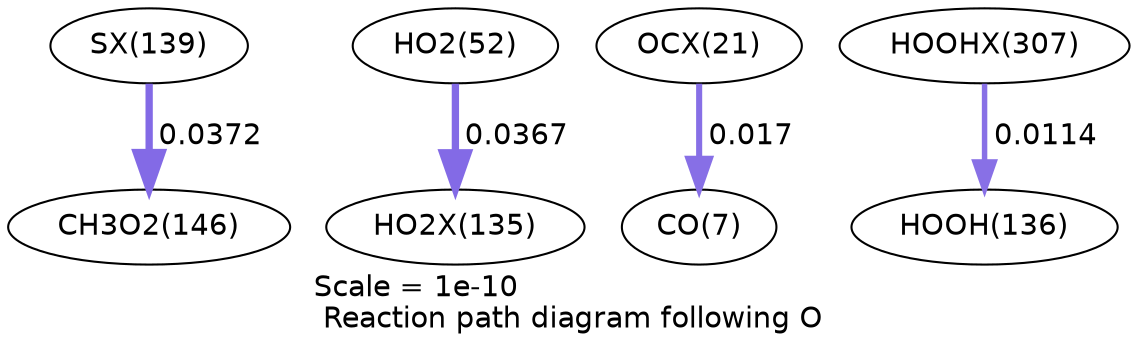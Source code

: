 digraph reaction_paths {
center=1;
s71 -> s33[fontname="Helvetica", penwidth=3.51, arrowsize=1.76, color="0.7, 0.537, 0.9"
, label=" 0.0372"];
s21 -> s69[fontname="Helvetica", penwidth=3.51, arrowsize=1.75, color="0.7, 0.537, 0.9"
, label=" 0.0367"];
s46 -> s9[fontname="Helvetica", penwidth=2.92, arrowsize=1.46, color="0.7, 0.517, 0.9"
, label=" 0.017"];
s90 -> s30[fontname="Helvetica", penwidth=2.62, arrowsize=1.31, color="0.7, 0.511, 0.9"
, label=" 0.0114"];
s9 [ fontname="Helvetica", label="CO(7)"];
s21 [ fontname="Helvetica", label="HO2(52)"];
s30 [ fontname="Helvetica", label="HOOH(136)"];
s33 [ fontname="Helvetica", label="CH3O2(146)"];
s46 [ fontname="Helvetica", label="OCX(21)"];
s69 [ fontname="Helvetica", label="HO2X(135)"];
s71 [ fontname="Helvetica", label="SX(139)"];
s90 [ fontname="Helvetica", label="HOOHX(307)"];
 label = "Scale = 1e-10\l Reaction path diagram following O";
 fontname = "Helvetica";
}
